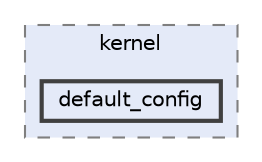 digraph "include/kernel/default_config"
{
 // LATEX_PDF_SIZE
  bgcolor="transparent";
  edge [fontname=Helvetica,fontsize=10,labelfontname=Helvetica,labelfontsize=10];
  node [fontname=Helvetica,fontsize=10,shape=box,height=0.2,width=0.4];
  compound=true
  subgraph clusterdir_2ae24886e77657f82343b4b0154efdc1 {
    graph [ bgcolor="#e4eaf8", pencolor="grey50", label="kernel", fontname=Helvetica,fontsize=10 style="filled,dashed", URL="dir_2ae24886e77657f82343b4b0154efdc1.html",tooltip=""]
  dir_9166f032870aa3325641edf85c01ecba [label="default_config", fillcolor="#e4eaf8", color="grey25", style="filled,bold", URL="dir_9166f032870aa3325641edf85c01ecba.html",tooltip=""];
  }
}
